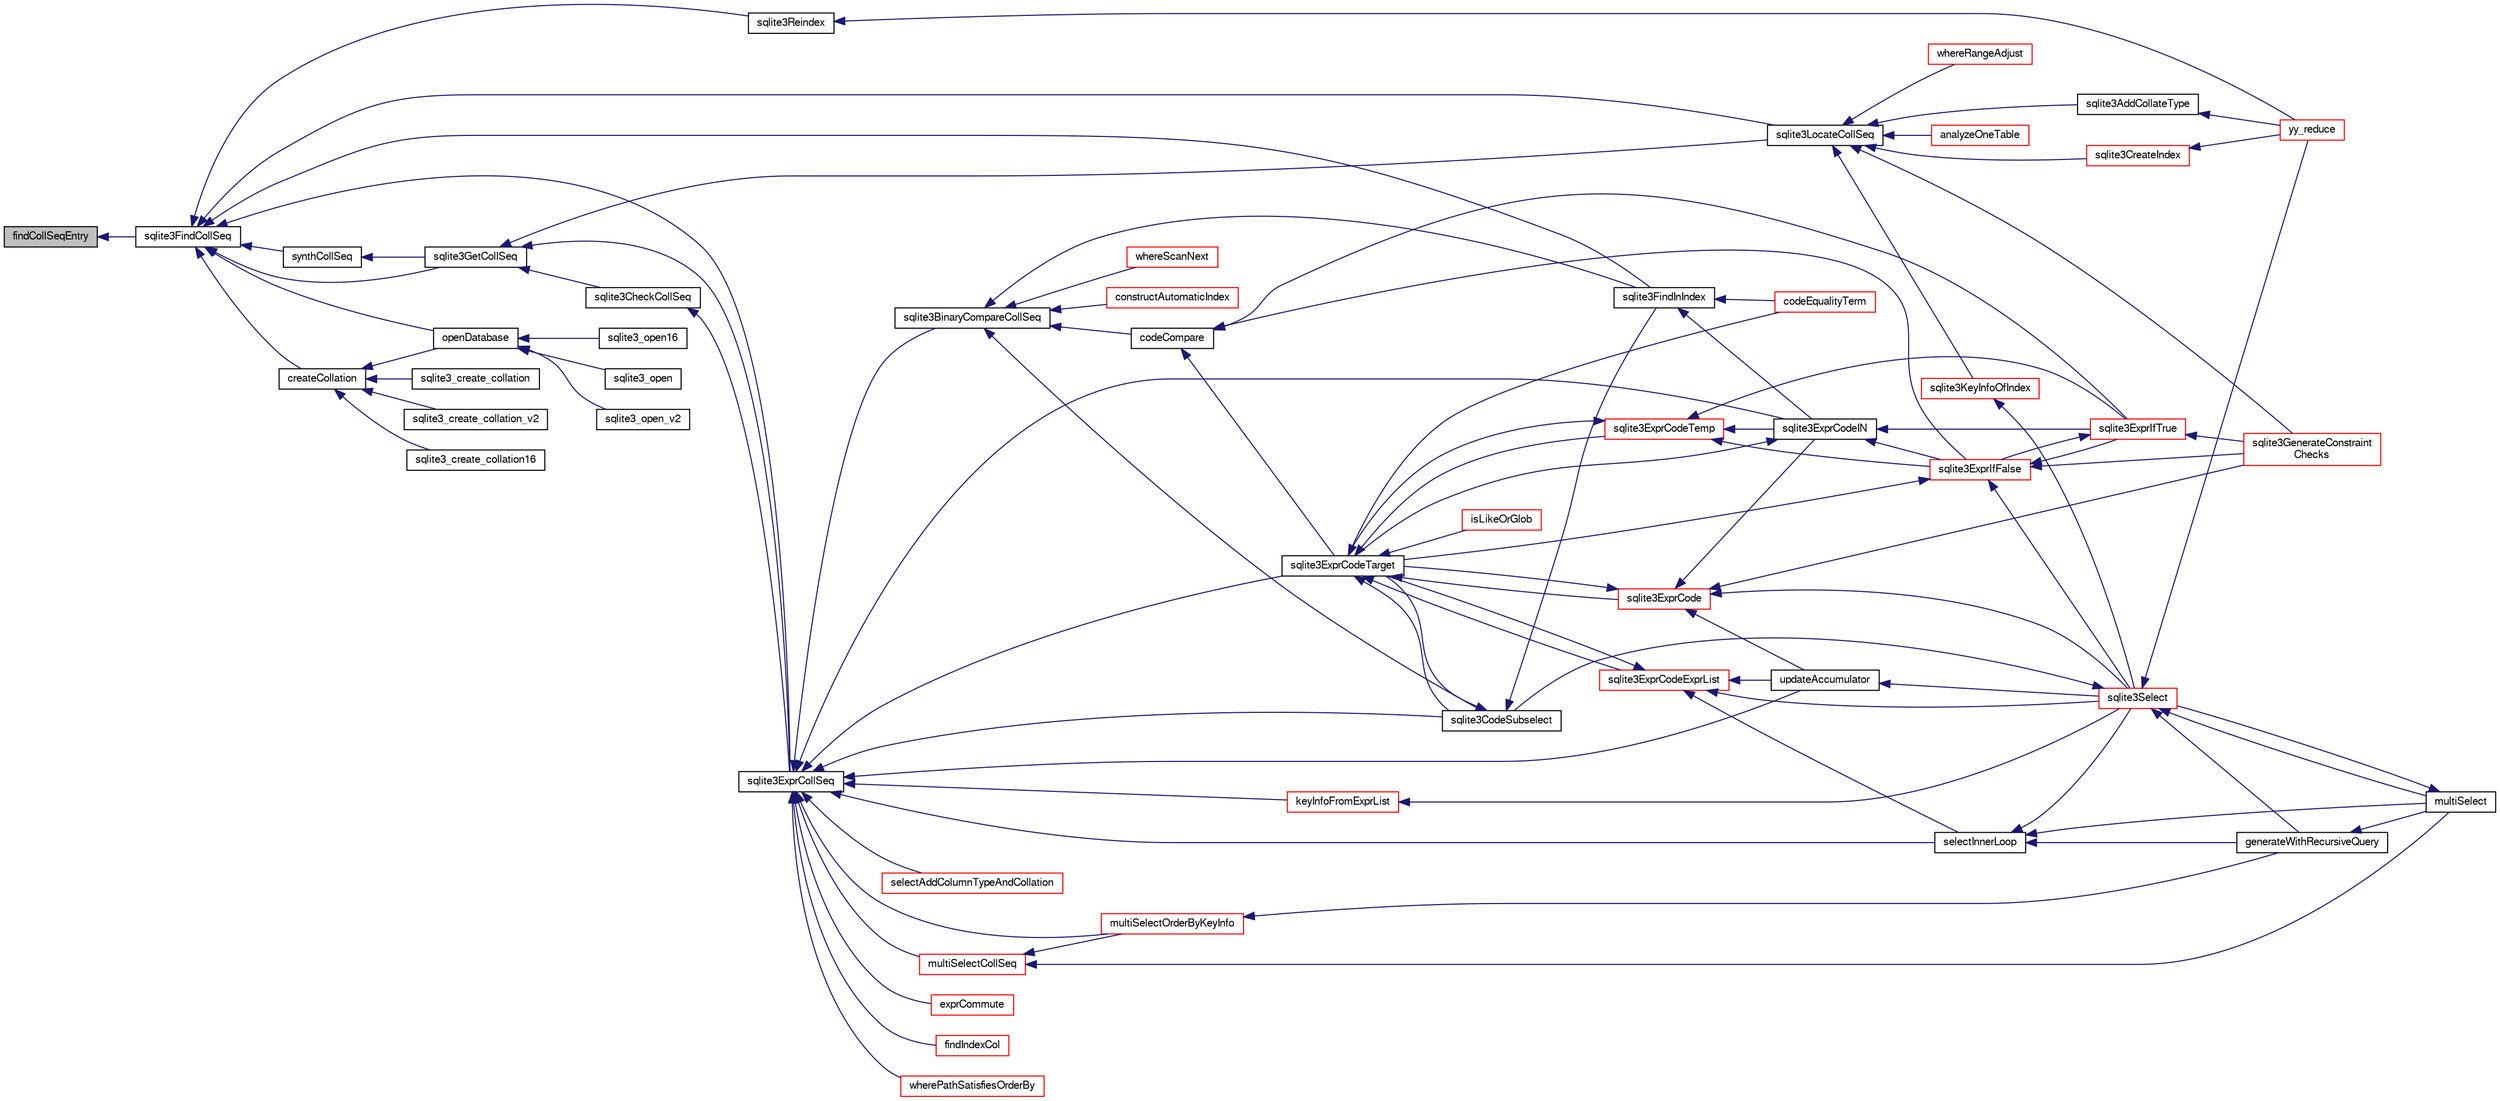 digraph "findCollSeqEntry"
{
  edge [fontname="FreeSans",fontsize="10",labelfontname="FreeSans",labelfontsize="10"];
  node [fontname="FreeSans",fontsize="10",shape=record];
  rankdir="LR";
  Node110260 [label="findCollSeqEntry",height=0.2,width=0.4,color="black", fillcolor="grey75", style="filled", fontcolor="black"];
  Node110260 -> Node110261 [dir="back",color="midnightblue",fontsize="10",style="solid",fontname="FreeSans"];
  Node110261 [label="sqlite3FindCollSeq",height=0.2,width=0.4,color="black", fillcolor="white", style="filled",URL="$sqlite3_8c.html#ac4f91d39f24a6435de12698fdb16bc14"];
  Node110261 -> Node110262 [dir="back",color="midnightblue",fontsize="10",style="solid",fontname="FreeSans"];
  Node110262 [label="sqlite3ExprCollSeq",height=0.2,width=0.4,color="black", fillcolor="white", style="filled",URL="$sqlite3_8c.html#af36e271ed5ce13d4f2d088a766529574"];
  Node110262 -> Node110263 [dir="back",color="midnightblue",fontsize="10",style="solid",fontname="FreeSans"];
  Node110263 [label="sqlite3BinaryCompareCollSeq",height=0.2,width=0.4,color="black", fillcolor="white", style="filled",URL="$sqlite3_8c.html#ad736cef22bdf857cc89b9411ffca6af6"];
  Node110263 -> Node110264 [dir="back",color="midnightblue",fontsize="10",style="solid",fontname="FreeSans"];
  Node110264 [label="codeCompare",height=0.2,width=0.4,color="black", fillcolor="white", style="filled",URL="$sqlite3_8c.html#a8cca26a71db22ffabf292736aefd31a9"];
  Node110264 -> Node110265 [dir="back",color="midnightblue",fontsize="10",style="solid",fontname="FreeSans"];
  Node110265 [label="sqlite3ExprCodeTarget",height=0.2,width=0.4,color="black", fillcolor="white", style="filled",URL="$sqlite3_8c.html#a4f308397a0a3ed299ed31aaa1ae2a293"];
  Node110265 -> Node110266 [dir="back",color="midnightblue",fontsize="10",style="solid",fontname="FreeSans"];
  Node110266 [label="sqlite3CodeSubselect",height=0.2,width=0.4,color="black", fillcolor="white", style="filled",URL="$sqlite3_8c.html#aa69b46d2204a1d1b110107a1be12ee0c"];
  Node110266 -> Node110267 [dir="back",color="midnightblue",fontsize="10",style="solid",fontname="FreeSans"];
  Node110267 [label="sqlite3FindInIndex",height=0.2,width=0.4,color="black", fillcolor="white", style="filled",URL="$sqlite3_8c.html#af7d8c56ab0231f44bb5f87b3fafeffb2"];
  Node110267 -> Node110268 [dir="back",color="midnightblue",fontsize="10",style="solid",fontname="FreeSans"];
  Node110268 [label="sqlite3ExprCodeIN",height=0.2,width=0.4,color="black", fillcolor="white", style="filled",URL="$sqlite3_8c.html#ad9cf4f5b5ffb90c24a4a0900c8626193"];
  Node110268 -> Node110265 [dir="back",color="midnightblue",fontsize="10",style="solid",fontname="FreeSans"];
  Node110268 -> Node110269 [dir="back",color="midnightblue",fontsize="10",style="solid",fontname="FreeSans"];
  Node110269 [label="sqlite3ExprIfTrue",height=0.2,width=0.4,color="red", fillcolor="white", style="filled",URL="$sqlite3_8c.html#ad93a55237c23e1b743ab1f59df1a1444"];
  Node110269 -> Node110271 [dir="back",color="midnightblue",fontsize="10",style="solid",fontname="FreeSans"];
  Node110271 [label="sqlite3ExprIfFalse",height=0.2,width=0.4,color="red", fillcolor="white", style="filled",URL="$sqlite3_8c.html#af97ecccb5d56e321e118414b08f65b71"];
  Node110271 -> Node110265 [dir="back",color="midnightblue",fontsize="10",style="solid",fontname="FreeSans"];
  Node110271 -> Node110269 [dir="back",color="midnightblue",fontsize="10",style="solid",fontname="FreeSans"];
  Node110271 -> Node110298 [dir="back",color="midnightblue",fontsize="10",style="solid",fontname="FreeSans"];
  Node110298 [label="sqlite3GenerateConstraint\lChecks",height=0.2,width=0.4,color="red", fillcolor="white", style="filled",URL="$sqlite3_8c.html#aef639c1e6a0c0a67ca6e7690ad931bd2"];
  Node110271 -> Node110304 [dir="back",color="midnightblue",fontsize="10",style="solid",fontname="FreeSans"];
  Node110304 [label="sqlite3Select",height=0.2,width=0.4,color="red", fillcolor="white", style="filled",URL="$sqlite3_8c.html#a2465ee8c956209ba4b272477b7c21a45"];
  Node110304 -> Node110266 [dir="back",color="midnightblue",fontsize="10",style="solid",fontname="FreeSans"];
  Node110304 -> Node110306 [dir="back",color="midnightblue",fontsize="10",style="solid",fontname="FreeSans"];
  Node110306 [label="generateWithRecursiveQuery",height=0.2,width=0.4,color="black", fillcolor="white", style="filled",URL="$sqlite3_8c.html#ade2c3663fa9c3b9676507984b9483942"];
  Node110306 -> Node110307 [dir="back",color="midnightblue",fontsize="10",style="solid",fontname="FreeSans"];
  Node110307 [label="multiSelect",height=0.2,width=0.4,color="black", fillcolor="white", style="filled",URL="$sqlite3_8c.html#a6456c61f3d9b2389738753cedfa24fa7"];
  Node110307 -> Node110304 [dir="back",color="midnightblue",fontsize="10",style="solid",fontname="FreeSans"];
  Node110304 -> Node110307 [dir="back",color="midnightblue",fontsize="10",style="solid",fontname="FreeSans"];
  Node110304 -> Node110276 [dir="back",color="midnightblue",fontsize="10",style="solid",fontname="FreeSans"];
  Node110276 [label="yy_reduce",height=0.2,width=0.4,color="red", fillcolor="white", style="filled",URL="$sqlite3_8c.html#a7c419a9b25711c666a9a2449ef377f14"];
  Node110269 -> Node110298 [dir="back",color="midnightblue",fontsize="10",style="solid",fontname="FreeSans"];
  Node110268 -> Node110271 [dir="back",color="midnightblue",fontsize="10",style="solid",fontname="FreeSans"];
  Node110267 -> Node110311 [dir="back",color="midnightblue",fontsize="10",style="solid",fontname="FreeSans"];
  Node110311 [label="codeEqualityTerm",height=0.2,width=0.4,color="red", fillcolor="white", style="filled",URL="$sqlite3_8c.html#ad88a57073f031452c9843e97f15acc47"];
  Node110266 -> Node110265 [dir="back",color="midnightblue",fontsize="10",style="solid",fontname="FreeSans"];
  Node110265 -> Node110313 [dir="back",color="midnightblue",fontsize="10",style="solid",fontname="FreeSans"];
  Node110313 [label="sqlite3ExprCodeTemp",height=0.2,width=0.4,color="red", fillcolor="white", style="filled",URL="$sqlite3_8c.html#a3bc5c1ccb3c5851847e2aeb4a84ae1fc"];
  Node110313 -> Node110268 [dir="back",color="midnightblue",fontsize="10",style="solid",fontname="FreeSans"];
  Node110313 -> Node110265 [dir="back",color="midnightblue",fontsize="10",style="solid",fontname="FreeSans"];
  Node110313 -> Node110269 [dir="back",color="midnightblue",fontsize="10",style="solid",fontname="FreeSans"];
  Node110313 -> Node110271 [dir="back",color="midnightblue",fontsize="10",style="solid",fontname="FreeSans"];
  Node110265 -> Node110314 [dir="back",color="midnightblue",fontsize="10",style="solid",fontname="FreeSans"];
  Node110314 [label="sqlite3ExprCode",height=0.2,width=0.4,color="red", fillcolor="white", style="filled",URL="$sqlite3_8c.html#a75f270fb0b111b86924cca4ea507b417"];
  Node110314 -> Node110268 [dir="back",color="midnightblue",fontsize="10",style="solid",fontname="FreeSans"];
  Node110314 -> Node110265 [dir="back",color="midnightblue",fontsize="10",style="solid",fontname="FreeSans"];
  Node110314 -> Node110298 [dir="back",color="midnightblue",fontsize="10",style="solid",fontname="FreeSans"];
  Node110314 -> Node110322 [dir="back",color="midnightblue",fontsize="10",style="solid",fontname="FreeSans"];
  Node110322 [label="updateAccumulator",height=0.2,width=0.4,color="black", fillcolor="white", style="filled",URL="$sqlite3_8c.html#a1681660dd3ecd50c8727d6e56a537bd9"];
  Node110322 -> Node110304 [dir="back",color="midnightblue",fontsize="10",style="solid",fontname="FreeSans"];
  Node110314 -> Node110304 [dir="back",color="midnightblue",fontsize="10",style="solid",fontname="FreeSans"];
  Node110265 -> Node110323 [dir="back",color="midnightblue",fontsize="10",style="solid",fontname="FreeSans"];
  Node110323 [label="sqlite3ExprCodeExprList",height=0.2,width=0.4,color="red", fillcolor="white", style="filled",URL="$sqlite3_8c.html#a05b2b3dc3de7565de24eb3a2ff4e9566"];
  Node110323 -> Node110265 [dir="back",color="midnightblue",fontsize="10",style="solid",fontname="FreeSans"];
  Node110323 -> Node110325 [dir="back",color="midnightblue",fontsize="10",style="solid",fontname="FreeSans"];
  Node110325 [label="selectInnerLoop",height=0.2,width=0.4,color="black", fillcolor="white", style="filled",URL="$sqlite3_8c.html#ababe0933661ebe67eb0e6074bb1fd411"];
  Node110325 -> Node110306 [dir="back",color="midnightblue",fontsize="10",style="solid",fontname="FreeSans"];
  Node110325 -> Node110307 [dir="back",color="midnightblue",fontsize="10",style="solid",fontname="FreeSans"];
  Node110325 -> Node110304 [dir="back",color="midnightblue",fontsize="10",style="solid",fontname="FreeSans"];
  Node110323 -> Node110322 [dir="back",color="midnightblue",fontsize="10",style="solid",fontname="FreeSans"];
  Node110323 -> Node110304 [dir="back",color="midnightblue",fontsize="10",style="solid",fontname="FreeSans"];
  Node110265 -> Node110326 [dir="back",color="midnightblue",fontsize="10",style="solid",fontname="FreeSans"];
  Node110326 [label="isLikeOrGlob",height=0.2,width=0.4,color="red", fillcolor="white", style="filled",URL="$sqlite3_8c.html#a6c38e495198bf8976f68d1a6ebd74a50"];
  Node110265 -> Node110311 [dir="back",color="midnightblue",fontsize="10",style="solid",fontname="FreeSans"];
  Node110264 -> Node110269 [dir="back",color="midnightblue",fontsize="10",style="solid",fontname="FreeSans"];
  Node110264 -> Node110271 [dir="back",color="midnightblue",fontsize="10",style="solid",fontname="FreeSans"];
  Node110263 -> Node110267 [dir="back",color="midnightblue",fontsize="10",style="solid",fontname="FreeSans"];
  Node110263 -> Node110266 [dir="back",color="midnightblue",fontsize="10",style="solid",fontname="FreeSans"];
  Node110263 -> Node110335 [dir="back",color="midnightblue",fontsize="10",style="solid",fontname="FreeSans"];
  Node110335 [label="whereScanNext",height=0.2,width=0.4,color="red", fillcolor="white", style="filled",URL="$sqlite3_8c.html#a9e9c2943f8e78b0d225912d165bdaee2"];
  Node110263 -> Node110300 [dir="back",color="midnightblue",fontsize="10",style="solid",fontname="FreeSans"];
  Node110300 [label="constructAutomaticIndex",height=0.2,width=0.4,color="red", fillcolor="white", style="filled",URL="$sqlite3_8c.html#aad43d38bc718f4c8e8d0dd8f33ed526f"];
  Node110262 -> Node110266 [dir="back",color="midnightblue",fontsize="10",style="solid",fontname="FreeSans"];
  Node110262 -> Node110268 [dir="back",color="midnightblue",fontsize="10",style="solid",fontname="FreeSans"];
  Node110262 -> Node110265 [dir="back",color="midnightblue",fontsize="10",style="solid",fontname="FreeSans"];
  Node110262 -> Node110325 [dir="back",color="midnightblue",fontsize="10",style="solid",fontname="FreeSans"];
  Node110262 -> Node110341 [dir="back",color="midnightblue",fontsize="10",style="solid",fontname="FreeSans"];
  Node110341 [label="keyInfoFromExprList",height=0.2,width=0.4,color="red", fillcolor="white", style="filled",URL="$sqlite3_8c.html#a68913ccee48e2f0a6d5161eda353c2ac"];
  Node110341 -> Node110304 [dir="back",color="midnightblue",fontsize="10",style="solid",fontname="FreeSans"];
  Node110262 -> Node110358 [dir="back",color="midnightblue",fontsize="10",style="solid",fontname="FreeSans"];
  Node110358 [label="selectAddColumnTypeAndCollation",height=0.2,width=0.4,color="red", fillcolor="white", style="filled",URL="$sqlite3_8c.html#af0d3e812ed68a0aabcc6cfeeb0ac523f"];
  Node110262 -> Node110361 [dir="back",color="midnightblue",fontsize="10",style="solid",fontname="FreeSans"];
  Node110361 [label="multiSelectCollSeq",height=0.2,width=0.4,color="red", fillcolor="white", style="filled",URL="$sqlite3_8c.html#aea93d5ccdcad653afbabba9a4b1ae3d8"];
  Node110361 -> Node110362 [dir="back",color="midnightblue",fontsize="10",style="solid",fontname="FreeSans"];
  Node110362 [label="multiSelectOrderByKeyInfo",height=0.2,width=0.4,color="red", fillcolor="white", style="filled",URL="$sqlite3_8c.html#a3b58e0e1740b5e4d4cbc8322541d4de8"];
  Node110362 -> Node110306 [dir="back",color="midnightblue",fontsize="10",style="solid",fontname="FreeSans"];
  Node110361 -> Node110307 [dir="back",color="midnightblue",fontsize="10",style="solid",fontname="FreeSans"];
  Node110262 -> Node110362 [dir="back",color="midnightblue",fontsize="10",style="solid",fontname="FreeSans"];
  Node110262 -> Node110322 [dir="back",color="midnightblue",fontsize="10",style="solid",fontname="FreeSans"];
  Node110262 -> Node110363 [dir="back",color="midnightblue",fontsize="10",style="solid",fontname="FreeSans"];
  Node110363 [label="exprCommute",height=0.2,width=0.4,color="red", fillcolor="white", style="filled",URL="$sqlite3_8c.html#ab6bc22735005ef5fc9bd51cd269f54be"];
  Node110262 -> Node110364 [dir="back",color="midnightblue",fontsize="10",style="solid",fontname="FreeSans"];
  Node110364 [label="findIndexCol",height=0.2,width=0.4,color="red", fillcolor="white", style="filled",URL="$sqlite3_8c.html#a6ac4261eecc9cc8a410b6168f911893f"];
  Node110262 -> Node110330 [dir="back",color="midnightblue",fontsize="10",style="solid",fontname="FreeSans"];
  Node110330 [label="wherePathSatisfiesOrderBy",height=0.2,width=0.4,color="red", fillcolor="white", style="filled",URL="$sqlite3_8c.html#a0d0fdea0c17942906bcb742c15cf8861"];
  Node110261 -> Node110267 [dir="back",color="midnightblue",fontsize="10",style="solid",fontname="FreeSans"];
  Node110261 -> Node110365 [dir="back",color="midnightblue",fontsize="10",style="solid",fontname="FreeSans"];
  Node110365 [label="sqlite3LocateCollSeq",height=0.2,width=0.4,color="black", fillcolor="white", style="filled",URL="$sqlite3_8c.html#a7dda1703fcf97a8e9a556697976c90af"];
  Node110365 -> Node110366 [dir="back",color="midnightblue",fontsize="10",style="solid",fontname="FreeSans"];
  Node110366 [label="analyzeOneTable",height=0.2,width=0.4,color="red", fillcolor="white", style="filled",URL="$sqlite3_8c.html#a31d4182bf855943a5d0526dbb4987803"];
  Node110365 -> Node110370 [dir="back",color="midnightblue",fontsize="10",style="solid",fontname="FreeSans"];
  Node110370 [label="sqlite3AddCollateType",height=0.2,width=0.4,color="black", fillcolor="white", style="filled",URL="$sqlite3_8c.html#a1d1050da70a11a603b6a4592585e4b54"];
  Node110370 -> Node110276 [dir="back",color="midnightblue",fontsize="10",style="solid",fontname="FreeSans"];
  Node110365 -> Node110274 [dir="back",color="midnightblue",fontsize="10",style="solid",fontname="FreeSans"];
  Node110274 [label="sqlite3CreateIndex",height=0.2,width=0.4,color="red", fillcolor="white", style="filled",URL="$sqlite3_8c.html#a8dbe5e590ab6c58a8c45f34f7c81e825"];
  Node110274 -> Node110276 [dir="back",color="midnightblue",fontsize="10",style="solid",fontname="FreeSans"];
  Node110365 -> Node110371 [dir="back",color="midnightblue",fontsize="10",style="solid",fontname="FreeSans"];
  Node110371 [label="sqlite3KeyInfoOfIndex",height=0.2,width=0.4,color="red", fillcolor="white", style="filled",URL="$sqlite3_8c.html#a7b4298fb8e674075dbe680baae5f451b"];
  Node110371 -> Node110304 [dir="back",color="midnightblue",fontsize="10",style="solid",fontname="FreeSans"];
  Node110365 -> Node110298 [dir="back",color="midnightblue",fontsize="10",style="solid",fontname="FreeSans"];
  Node110365 -> Node110386 [dir="back",color="midnightblue",fontsize="10",style="solid",fontname="FreeSans"];
  Node110386 [label="whereRangeAdjust",height=0.2,width=0.4,color="red", fillcolor="white", style="filled",URL="$sqlite3_8c.html#a1b94c28528c76286e51c1211e9c7ca9e"];
  Node110261 -> Node110283 [dir="back",color="midnightblue",fontsize="10",style="solid",fontname="FreeSans"];
  Node110283 [label="sqlite3Reindex",height=0.2,width=0.4,color="black", fillcolor="white", style="filled",URL="$sqlite3_8c.html#abd189e31189391e1ef114b413ff4abbf"];
  Node110283 -> Node110276 [dir="back",color="midnightblue",fontsize="10",style="solid",fontname="FreeSans"];
  Node110261 -> Node110388 [dir="back",color="midnightblue",fontsize="10",style="solid",fontname="FreeSans"];
  Node110388 [label="synthCollSeq",height=0.2,width=0.4,color="black", fillcolor="white", style="filled",URL="$sqlite3_8c.html#ac89143f2b98a9efb9f18bb326e271063"];
  Node110388 -> Node110389 [dir="back",color="midnightblue",fontsize="10",style="solid",fontname="FreeSans"];
  Node110389 [label="sqlite3GetCollSeq",height=0.2,width=0.4,color="black", fillcolor="white", style="filled",URL="$sqlite3_8c.html#a4ed2e10e20f9616894d068c6c73c3134"];
  Node110389 -> Node110262 [dir="back",color="midnightblue",fontsize="10",style="solid",fontname="FreeSans"];
  Node110389 -> Node110365 [dir="back",color="midnightblue",fontsize="10",style="solid",fontname="FreeSans"];
  Node110389 -> Node110390 [dir="back",color="midnightblue",fontsize="10",style="solid",fontname="FreeSans"];
  Node110390 [label="sqlite3CheckCollSeq",height=0.2,width=0.4,color="black", fillcolor="white", style="filled",URL="$sqlite3_8c.html#aaf12fc8e392ea73879ac89207623d813"];
  Node110390 -> Node110262 [dir="back",color="midnightblue",fontsize="10",style="solid",fontname="FreeSans"];
  Node110261 -> Node110389 [dir="back",color="midnightblue",fontsize="10",style="solid",fontname="FreeSans"];
  Node110261 -> Node110391 [dir="back",color="midnightblue",fontsize="10",style="solid",fontname="FreeSans"];
  Node110391 [label="createCollation",height=0.2,width=0.4,color="black", fillcolor="white", style="filled",URL="$sqlite3_8c.html#a29def4ce28811a857e968b3f238d2dd1"];
  Node110391 -> Node110392 [dir="back",color="midnightblue",fontsize="10",style="solid",fontname="FreeSans"];
  Node110392 [label="openDatabase",height=0.2,width=0.4,color="black", fillcolor="white", style="filled",URL="$sqlite3_8c.html#a6a9c3bc3a64234e863413f41db473758"];
  Node110392 -> Node110393 [dir="back",color="midnightblue",fontsize="10",style="solid",fontname="FreeSans"];
  Node110393 [label="sqlite3_open",height=0.2,width=0.4,color="black", fillcolor="white", style="filled",URL="$sqlite3_8h.html#a97ba966ed1acc38409786258268f5f71"];
  Node110392 -> Node110394 [dir="back",color="midnightblue",fontsize="10",style="solid",fontname="FreeSans"];
  Node110394 [label="sqlite3_open_v2",height=0.2,width=0.4,color="black", fillcolor="white", style="filled",URL="$sqlite3_8h.html#a140fe275b6975dc867cea50a65a217c4"];
  Node110392 -> Node110395 [dir="back",color="midnightblue",fontsize="10",style="solid",fontname="FreeSans"];
  Node110395 [label="sqlite3_open16",height=0.2,width=0.4,color="black", fillcolor="white", style="filled",URL="$sqlite3_8h.html#adbc401bb96713f32e553db32f6f3ca33"];
  Node110391 -> Node110396 [dir="back",color="midnightblue",fontsize="10",style="solid",fontname="FreeSans"];
  Node110396 [label="sqlite3_create_collation",height=0.2,width=0.4,color="black", fillcolor="white", style="filled",URL="$sqlite3_8h.html#ae16a68d17915d0f18ab05ee246f54d0d"];
  Node110391 -> Node110397 [dir="back",color="midnightblue",fontsize="10",style="solid",fontname="FreeSans"];
  Node110397 [label="sqlite3_create_collation_v2",height=0.2,width=0.4,color="black", fillcolor="white", style="filled",URL="$sqlite3_8h.html#acf133d2ce646b13fd95ca84940e34102"];
  Node110391 -> Node110398 [dir="back",color="midnightblue",fontsize="10",style="solid",fontname="FreeSans"];
  Node110398 [label="sqlite3_create_collation16",height=0.2,width=0.4,color="black", fillcolor="white", style="filled",URL="$sqlite3_8h.html#a445eeb90caf851d2c8e329142a5ee906"];
  Node110261 -> Node110392 [dir="back",color="midnightblue",fontsize="10",style="solid",fontname="FreeSans"];
}
